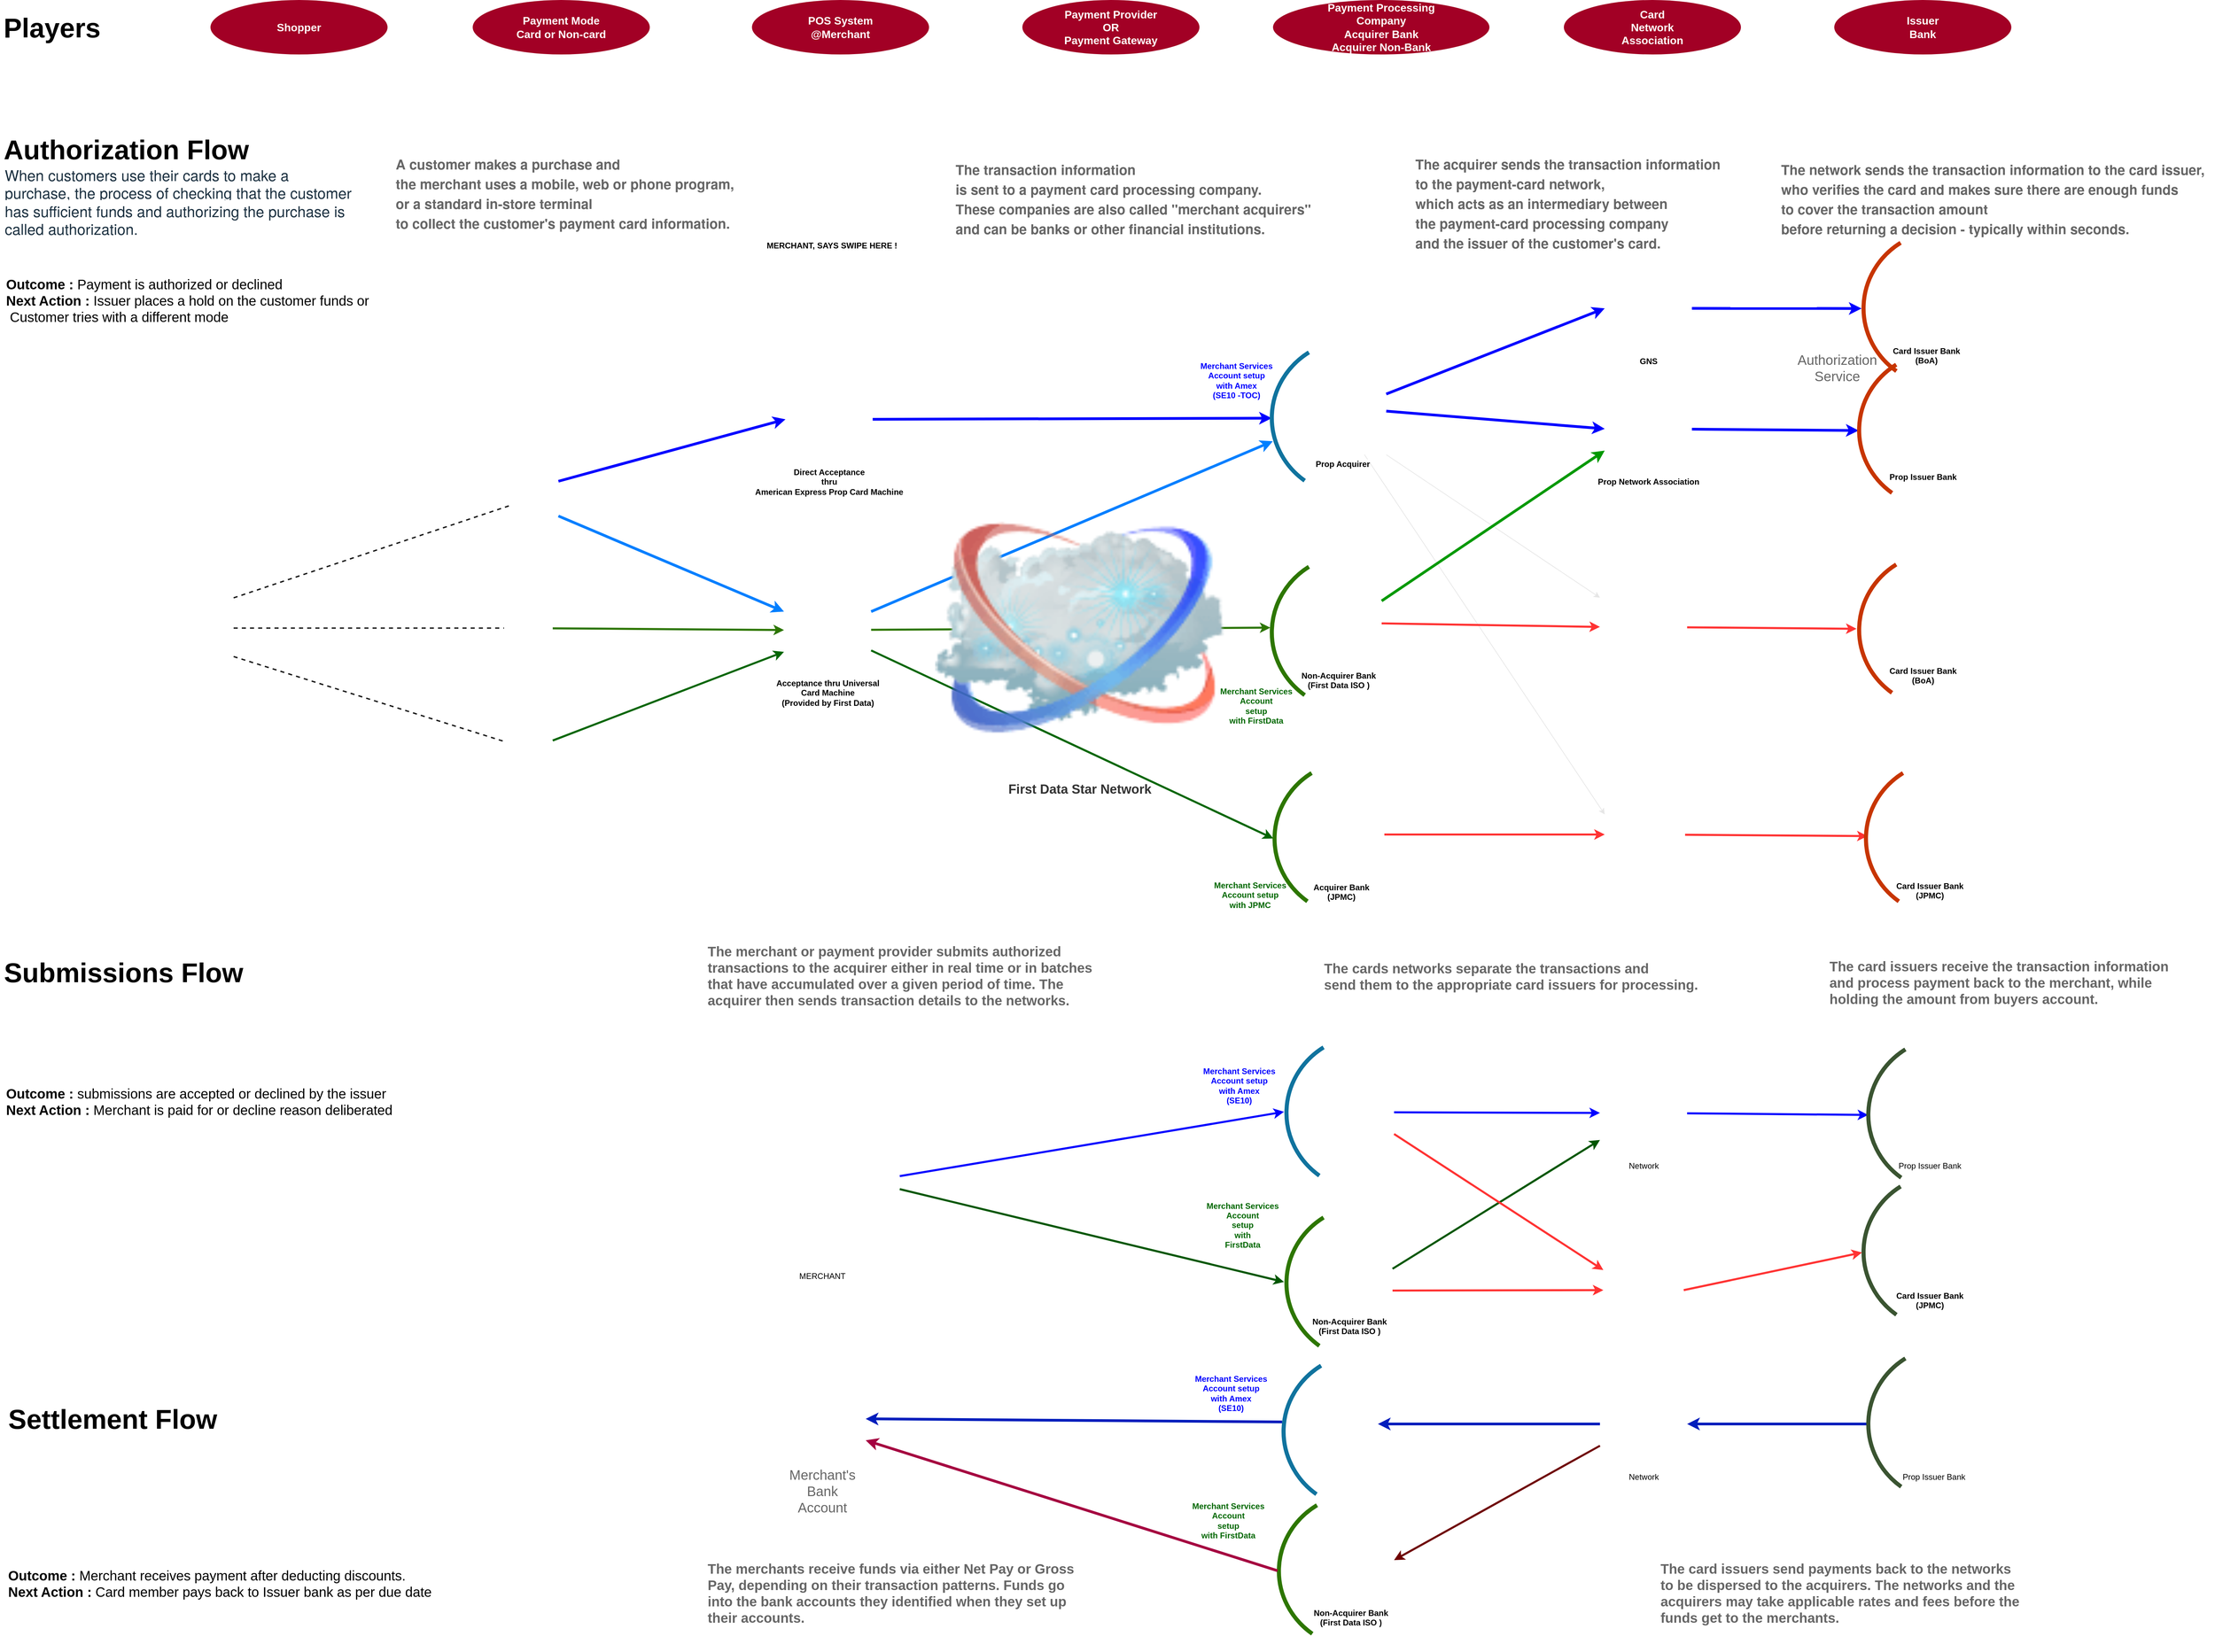 <mxfile version="13.3.1" type="github">
  <diagram id="oSIPXB206Z17o7rBIAnr" name="Page-1">
    <mxGraphModel dx="3383" dy="2050" grid="0" gridSize="10" guides="1" tooltips="1" connect="1" arrows="1" fold="1" page="1" pageScale="1" pageWidth="1100" pageHeight="850" math="0" shadow="0">
      <root>
        <mxCell id="0" />
        <mxCell id="1" parent="0" />
        <mxCell id="_1LoRcHpuMIzXkS6uosu-164" value="" style="verticalLabelPosition=bottom;verticalAlign=top;html=1;shape=mxgraph.basic.arc;strokeColor=#10739E;strokeWidth=6;startAngle=0.602;endAngle=0.909;labelBackgroundColor=none;fontSize=20;" parent="1" vertex="1">
          <mxGeometry x="809.5" y="1246" width="240" height="230" as="geometry" />
        </mxCell>
        <mxCell id="_1LoRcHpuMIzXkS6uosu-66" value="" style="edgeStyle=none;rounded=0;orthogonalLoop=1;jettySize=auto;html=1;entryX=-0.015;entryY=0.493;entryDx=0;entryDy=0;entryPerimeter=0;strokeWidth=3;strokeColor=#0000FF;fillColor=#0050ef;" parent="1" source="_1LoRcHpuMIzXkS6uosu-1" target="_1LoRcHpuMIzXkS6uosu-123" edge="1">
          <mxGeometry relative="1" as="geometry">
            <mxPoint x="711.75" y="892" as="targetPoint" />
          </mxGeometry>
        </mxCell>
        <mxCell id="_1LoRcHpuMIzXkS6uosu-1" value="MERCHANT" style="shape=image;html=1;verticalAlign=top;verticalLabelPosition=bottom;labelBackgroundColor=#ffffff;imageAspect=0;aspect=fixed;image=https://cdn0.iconfinder.com/data/icons/city-elements-filledoutline-1/64/supermarket-shopper-building-shopping_basket-business_and_finance-commerce_and_shopping-128.png" parent="1" vertex="1">
          <mxGeometry x="18" y="891" width="228" height="228" as="geometry" />
        </mxCell>
        <mxCell id="_1LoRcHpuMIzXkS6uosu-8" value="" style="rounded=0;orthogonalLoop=1;jettySize=auto;html=1;exitX=1;exitY=0.5;exitDx=0;exitDy=0;strokeColor=#0000FF;strokeWidth=4;" parent="1" source="_1LoRcHpuMIzXkS6uosu-3" target="_1LoRcHpuMIzXkS6uosu-118" edge="1">
          <mxGeometry relative="1" as="geometry">
            <mxPoint x="650.25" y="194" as="targetPoint" />
          </mxGeometry>
        </mxCell>
        <mxCell id="_1LoRcHpuMIzXkS6uosu-21" value="&lt;p class=&quot;p1&quot; style=&quot;margin: 0px ; font-stretch: normal ; font-size: 12px ; line-height: normal ; font-family: &amp;#34;helvetica neue&amp;#34;&quot;&gt;&lt;br&gt;&lt;/p&gt;" style="edgeLabel;html=1;align=center;verticalAlign=middle;resizable=0;points=[];labelBackgroundColor=none;" parent="_1LoRcHpuMIzXkS6uosu-8" vertex="1" connectable="0">
          <mxGeometry x="-0.232" y="-1" relative="1" as="geometry">
            <mxPoint x="23.57" y="-93.79" as="offset" />
          </mxGeometry>
        </mxCell>
        <mxCell id="_1LoRcHpuMIzXkS6uosu-3" value="Direct Acceptance&lt;br&gt;thru&lt;br&gt;American Express Prop Card Machine" style="shape=image;html=1;verticalAlign=top;verticalLabelPosition=bottom;labelBackgroundColor=#ffffff;imageAspect=0;aspect=fixed;image=https://cdn1.iconfinder.com/data/icons/ecommerce-free/96/Payment-128.png;fontStyle=1" parent="1" vertex="1">
          <mxGeometry x="78.25" y="-190" width="128" height="128" as="geometry" />
        </mxCell>
        <mxCell id="_1LoRcHpuMIzXkS6uosu-6" value="" style="rounded=0;orthogonalLoop=1;jettySize=auto;html=1;entryX=0;entryY=0.5;entryDx=0;entryDy=0;strokeColor=#0000FF;strokeWidth=4;exitX=1;exitY=0;exitDx=0;exitDy=0;" parent="1" source="_1LoRcHpuMIzXkS6uosu-99" target="_1LoRcHpuMIzXkS6uosu-3" edge="1">
          <mxGeometry relative="1" as="geometry">
            <mxPoint x="-167.75" y="0.988" as="sourcePoint" />
            <mxPoint x="440.25" y="194" as="targetPoint" />
          </mxGeometry>
        </mxCell>
        <mxCell id="_1LoRcHpuMIzXkS6uosu-10" value="&lt;p class=&quot;p1&quot; style=&quot;margin: 0px ; font-stretch: normal ; font-size: 12px ; line-height: normal ; font-family: &amp;#34;helvetica neue&amp;#34;&quot;&gt;&lt;br&gt;&lt;/p&gt;" style="edgeLabel;html=1;align=center;verticalAlign=middle;resizable=0;points=[];" parent="_1LoRcHpuMIzXkS6uosu-6" vertex="1" connectable="0">
          <mxGeometry x="0.045" y="-2" relative="1" as="geometry">
            <mxPoint x="22.51" y="-83.57" as="offset" />
          </mxGeometry>
        </mxCell>
        <mxCell id="_1LoRcHpuMIzXkS6uosu-17" value="" style="edgeStyle=none;rounded=0;orthogonalLoop=1;jettySize=auto;html=1;strokeColor=#007FFF;strokeWidth=4;fillColor=#6a00ff;" parent="1" source="_1LoRcHpuMIzXkS6uosu-99" target="_1LoRcHpuMIzXkS6uosu-13" edge="1">
          <mxGeometry relative="1" as="geometry">
            <mxPoint x="-167.75" y="-45.912" as="sourcePoint" />
            <mxPoint x="-87.75" y="24" as="targetPoint" />
          </mxGeometry>
        </mxCell>
        <mxCell id="_1LoRcHpuMIzXkS6uosu-38" value="" style="edgeStyle=none;rounded=0;orthogonalLoop=1;jettySize=auto;html=1;entryX=0;entryY=0.5;entryDx=0;entryDy=0;strokeWidth=4;strokeColor=#0000FF;" parent="1" source="_1LoRcHpuMIzXkS6uosu-11" target="_1LoRcHpuMIzXkS6uosu-74" edge="1">
          <mxGeometry relative="1" as="geometry">
            <mxPoint x="1060.25" y="34.0" as="targetPoint" />
          </mxGeometry>
        </mxCell>
        <mxCell id="_1LoRcHpuMIzXkS6uosu-40" value="" style="edgeStyle=none;rounded=0;orthogonalLoop=1;jettySize=auto;html=1;entryX=0;entryY=0.25;entryDx=0;entryDy=0;exitX=0.75;exitY=1;exitDx=0;exitDy=0;strokeColor=#E6E6E6;" parent="1" source="_1LoRcHpuMIzXkS6uosu-11" target="_1LoRcHpuMIzXkS6uosu-24" edge="1">
          <mxGeometry relative="1" as="geometry">
            <mxPoint x="1060.25" y="34.0" as="targetPoint" />
          </mxGeometry>
        </mxCell>
        <mxCell id="_1LoRcHpuMIzXkS6uosu-42" value="" style="edgeStyle=none;rounded=0;orthogonalLoop=1;jettySize=auto;html=1;strokeColor=#E6E6E6;exitX=1;exitY=1;exitDx=0;exitDy=0;" parent="1" source="_1LoRcHpuMIzXkS6uosu-11" target="_1LoRcHpuMIzXkS6uosu-26" edge="1">
          <mxGeometry relative="1" as="geometry">
            <mxPoint x="1060.25" y="34.0" as="targetPoint" />
          </mxGeometry>
        </mxCell>
        <mxCell id="_1LoRcHpuMIzXkS6uosu-11" value="Prop Acquirer" style="shape=image;html=1;verticalAlign=top;verticalLabelPosition=bottom;labelBackgroundColor=#ffffff;imageAspect=0;aspect=fixed;image=https://cdn1.iconfinder.com/data/icons/picons-social/57/social_amex_round-128.png;fontStyle=1" parent="1" vertex="1">
          <mxGeometry x="832.25" y="-202" width="128" height="128" as="geometry" />
        </mxCell>
        <mxCell id="_1LoRcHpuMIzXkS6uosu-23" value="" style="edgeStyle=none;rounded=0;orthogonalLoop=1;jettySize=auto;html=1;entryX=0.006;entryY=0.649;entryDx=0;entryDy=0;entryPerimeter=0;strokeColor=#007FFF;strokeWidth=4;fillColor=#6a00ff;" parent="1" source="_1LoRcHpuMIzXkS6uosu-13" target="_1LoRcHpuMIzXkS6uosu-118" edge="1">
          <mxGeometry relative="1" as="geometry">
            <mxPoint x="650.25" y="-36" as="targetPoint" />
          </mxGeometry>
        </mxCell>
        <mxCell id="_1LoRcHpuMIzXkS6uosu-83" value="" style="edgeStyle=none;rounded=0;orthogonalLoop=1;jettySize=auto;html=1;entryX=0;entryY=0.5;entryDx=0;entryDy=0;exitX=1;exitY=0.5;exitDx=0;exitDy=0;strokeWidth=3;strokeColor=#FF3333;" parent="1" source="_1LoRcHpuMIzXkS6uosu-94" target="_1LoRcHpuMIzXkS6uosu-24" edge="1">
          <mxGeometry relative="1" as="geometry">
            <mxPoint x="975.25" y="235" as="sourcePoint" />
            <mxPoint x="660.25" y="453.5" as="targetPoint" />
          </mxGeometry>
        </mxCell>
        <mxCell id="_1LoRcHpuMIzXkS6uosu-13" value="Acceptance thru Universal &lt;br&gt;Card Machine&lt;br&gt;(Provided by First Data)" style="shape=image;html=1;verticalAlign=top;verticalLabelPosition=bottom;labelBackgroundColor=#ffffff;imageAspect=0;aspect=fixed;image=https://cdn0.iconfinder.com/data/icons/maternity-and-pregnancy-2/512/169_Machine_Business_card_check_credit_card_credit_card_machine_payment-128.png;fontStyle=1" parent="1" vertex="1">
          <mxGeometry x="76" y="119.63" width="128" height="128" as="geometry" />
        </mxCell>
        <mxCell id="_1LoRcHpuMIzXkS6uosu-20" value="" style="edgeStyle=none;rounded=0;orthogonalLoop=1;jettySize=auto;html=1;entryX=0;entryY=0.75;entryDx=0;entryDy=0;strokeColor=#006600;strokeWidth=3;" parent="1" source="_1LoRcHpuMIzXkS6uosu-18" target="_1LoRcHpuMIzXkS6uosu-13" edge="1">
          <mxGeometry relative="1" as="geometry">
            <mxPoint x="-129.75" y="-116.0" as="targetPoint" />
          </mxGeometry>
        </mxCell>
        <mxCell id="_1LoRcHpuMIzXkS6uosu-18" value="" style="shape=image;html=1;verticalAlign=top;verticalLabelPosition=bottom;labelBackgroundColor=#ffffff;imageAspect=0;aspect=fixed;image=https://cdn3.iconfinder.com/data/icons/logos-and-brands-adobe/512/206_Mastercard_Credit_Card-128.png" parent="1" vertex="1">
          <mxGeometry x="-331.5" y="325" width="68" height="68" as="geometry" />
        </mxCell>
        <mxCell id="_1LoRcHpuMIzXkS6uosu-52" value="" style="edgeStyle=none;rounded=0;orthogonalLoop=1;jettySize=auto;html=1;strokeWidth=3;strokeColor=#FF3333;entryX=0.01;entryY=0.484;entryDx=0;entryDy=0;entryPerimeter=0;" parent="1" source="_1LoRcHpuMIzXkS6uosu-24" target="_1LoRcHpuMIzXkS6uosu-201" edge="1">
          <mxGeometry relative="1" as="geometry">
            <mxPoint x="1490.25" y="576.5" as="targetPoint" />
          </mxGeometry>
        </mxCell>
        <mxCell id="_1LoRcHpuMIzXkS6uosu-24" value="" style="shape=image;html=1;verticalAlign=top;verticalLabelPosition=bottom;labelBackgroundColor=none;imageAspect=0;aspect=fixed;image=https://cdn3.iconfinder.com/data/icons/circle-payment-methods-4/512/Visa-128.png" parent="1" vertex="1">
          <mxGeometry x="1281" y="425" width="118" height="118" as="geometry" />
        </mxCell>
        <mxCell id="_1LoRcHpuMIzXkS6uosu-54" value="" style="edgeStyle=none;rounded=0;orthogonalLoop=1;jettySize=auto;html=1;entryX=-0.016;entryY=0.492;entryDx=0;entryDy=0;strokeWidth=3;strokeColor=#FF3333;entryPerimeter=0;" parent="1" source="_1LoRcHpuMIzXkS6uosu-26" target="_1LoRcHpuMIzXkS6uosu-198" edge="1">
          <mxGeometry relative="1" as="geometry">
            <mxPoint x="1493" y="533" as="targetPoint" />
          </mxGeometry>
        </mxCell>
        <mxCell id="_1LoRcHpuMIzXkS6uosu-26" value="" style="shape=image;html=1;verticalAlign=top;verticalLabelPosition=bottom;labelBackgroundColor=#ffffff;imageAspect=0;aspect=fixed;image=https://cdn1.iconfinder.com/data/icons/picons-social/57/social_mastercard_round-128.png" parent="1" vertex="1">
          <mxGeometry x="1274" y="115" width="128" height="128" as="geometry" />
        </mxCell>
        <mxCell id="_1LoRcHpuMIzXkS6uosu-33" value="" style="edgeStyle=none;rounded=0;orthogonalLoop=1;jettySize=auto;html=1;entryX=0;entryY=0.5;entryDx=0;entryDy=0;strokeColor=#2D7600;strokeWidth=3;fillColor=#60a917;" parent="1" source="_1LoRcHpuMIzXkS6uosu-31" target="_1LoRcHpuMIzXkS6uosu-13" edge="1">
          <mxGeometry relative="1" as="geometry">
            <mxPoint x="-124.25" y="-202.5" as="targetPoint" />
          </mxGeometry>
        </mxCell>
        <mxCell id="_1LoRcHpuMIzXkS6uosu-31" value="" style="shape=image;html=1;verticalAlign=top;verticalLabelPosition=bottom;labelBackgroundColor=#ffffff;imageAspect=0;aspect=fixed;image=https://cdn3.iconfinder.com/data/icons/logos-and-brands-adobe/512/363_Visa_Credit_Card-128.png" parent="1" vertex="1">
          <mxGeometry x="-335" y="145.06" width="71.5" height="71.5" as="geometry" />
        </mxCell>
        <mxCell id="_1LoRcHpuMIzXkS6uosu-46" value="" style="edgeStyle=none;rounded=0;orthogonalLoop=1;jettySize=auto;html=1;strokeWidth=4;strokeColor=#0000FF;entryX=-0.003;entryY=0.502;entryDx=0;entryDy=0;entryPerimeter=0;" parent="1" source="_1LoRcHpuMIzXkS6uosu-34" target="_1LoRcHpuMIzXkS6uosu-195" edge="1">
          <mxGeometry relative="1" as="geometry">
            <mxPoint x="1463" y="285" as="targetPoint" />
          </mxGeometry>
        </mxCell>
        <mxCell id="_1LoRcHpuMIzXkS6uosu-34" value="Prop Network Association" style="shape=image;html=1;verticalAlign=top;verticalLabelPosition=bottom;labelBackgroundColor=none;imageAspect=0;aspect=fixed;image=https://cdn1.iconfinder.com/data/icons/picons-social/57/social_amex_round-128.png;fontStyle=1" parent="1" vertex="1">
          <mxGeometry x="1281" y="-176" width="128" height="128" as="geometry" />
        </mxCell>
        <mxCell id="_1LoRcHpuMIzXkS6uosu-43" value="&lt;p class=&quot;p1&quot; style=&quot;margin: 0px; font-stretch: normal; line-height: normal; font-family: &amp;quot;helvetica neue&amp;quot;; font-size: 20px;&quot;&gt;The acquirer sends the transaction information&amp;nbsp;&lt;/p&gt;&lt;p class=&quot;p1&quot; style=&quot;margin: 0px; font-stretch: normal; line-height: normal; font-family: &amp;quot;helvetica neue&amp;quot;; font-size: 20px;&quot;&gt;to the payment-card network,&amp;nbsp;&lt;/p&gt;&lt;p class=&quot;p1&quot; style=&quot;margin: 0px; font-stretch: normal; line-height: normal; font-family: &amp;quot;helvetica neue&amp;quot;; font-size: 20px;&quot;&gt;which acts as an intermediary between&amp;nbsp;&lt;/p&gt;&lt;p class=&quot;p1&quot; style=&quot;margin: 0px; font-stretch: normal; line-height: normal; font-family: &amp;quot;helvetica neue&amp;quot;; font-size: 20px;&quot;&gt;the payment-card processing company&amp;nbsp;&lt;/p&gt;&lt;p class=&quot;p1&quot; style=&quot;margin: 0px; font-stretch: normal; line-height: normal; font-family: &amp;quot;helvetica neue&amp;quot;; font-size: 20px;&quot;&gt;and the issuer of the customer&#39;s card.&lt;/p&gt;" style="text;html=1;align=left;verticalAlign=top;resizable=0;points=[];autosize=1;fontStyle=1;fontSize=20;fontColor=#666666;" parent="1" vertex="1">
          <mxGeometry x="1000.75" y="-522.94" width="463" height="124" as="geometry" />
        </mxCell>
        <mxCell id="_1LoRcHpuMIzXkS6uosu-44" value="Prop Issuer Bank" style="shape=image;html=1;verticalAlign=top;verticalLabelPosition=bottom;labelBackgroundColor=none;imageAspect=0;aspect=fixed;image=https://cdn1.iconfinder.com/data/icons/picons-social/57/social_amex_round-128.png;fontStyle=1" parent="1" vertex="1">
          <mxGeometry x="1684" y="-183" width="128" height="128" as="geometry" />
        </mxCell>
        <mxCell id="_1LoRcHpuMIzXkS6uosu-47" value="&lt;p class=&quot;p1&quot; style=&quot;margin: 0px; font-stretch: normal; line-height: normal; font-family: &amp;quot;helvetica neue&amp;quot;; font-size: 20px;&quot;&gt;The transaction information&amp;nbsp;&lt;/p&gt;&lt;p class=&quot;p1&quot; style=&quot;margin: 0px; font-stretch: normal; line-height: normal; font-family: &amp;quot;helvetica neue&amp;quot;; font-size: 20px;&quot;&gt;is sent to a payment card processing company.&amp;nbsp;&lt;/p&gt;&lt;p class=&quot;p1&quot; style=&quot;margin: 0px; font-stretch: normal; line-height: normal; font-family: &amp;quot;helvetica neue&amp;quot;; font-size: 20px;&quot;&gt;These companies are also called &quot;merchant acquirers&quot;&amp;nbsp;&lt;/p&gt;&lt;p class=&quot;p1&quot; style=&quot;margin: 0px; font-stretch: normal; line-height: normal; font-family: &amp;quot;helvetica neue&amp;quot;; font-size: 20px;&quot;&gt;and can be banks or other financial institutions.&lt;/p&gt;" style="text;html=1;align=left;verticalAlign=top;resizable=0;points=[];autosize=1;fontStyle=1;fontSize=20;fontColor=#666666;" parent="1" vertex="1">
          <mxGeometry x="326" y="-515" width="537" height="100" as="geometry" />
        </mxCell>
        <mxCell id="_1LoRcHpuMIzXkS6uosu-49" value="Card Issuer Bank&lt;br&gt;(BoA)" style="shape=image;html=1;verticalAlign=top;verticalLabelPosition=bottom;labelBackgroundColor=#ffffff;imageAspect=0;aspect=fixed;image=https://cdn0.iconfinder.com/data/icons/elasto-online-store/26/00-ELASTOFONT-STORE-READY_bank-128.png;fontStyle=1" parent="1" vertex="1">
          <mxGeometry x="1684" y="102.0" width="128" height="128" as="geometry" />
        </mxCell>
        <mxCell id="_1LoRcHpuMIzXkS6uosu-50" value="Card Issuer Bank&lt;br&gt;(JPMC)" style="shape=image;html=1;verticalAlign=top;verticalLabelPosition=bottom;labelBackgroundColor=#ffffff;imageAspect=0;aspect=fixed;image=https://cdn0.iconfinder.com/data/icons/elasto-online-store/26/00-ELASTOFONT-STORE-READY_bank-128.png;fontStyle=1" parent="1" vertex="1">
          <mxGeometry x="1694" y="418" width="128" height="128" as="geometry" />
        </mxCell>
        <mxCell id="_1LoRcHpuMIzXkS6uosu-62" value="&lt;p class=&quot;p1&quot; style=&quot;margin: 0px ; font-stretch: normal ; line-height: normal ; font-family: &amp;#34;helvetica neue&amp;#34; ; font-size: 20px&quot;&gt;A customer makes a purchase and&amp;nbsp;&lt;/p&gt;&lt;p class=&quot;p1&quot; style=&quot;margin: 0px ; font-stretch: normal ; line-height: normal ; font-family: &amp;#34;helvetica neue&amp;#34; ; font-size: 20px&quot;&gt;the merchant uses a mobile, web or phone program,&amp;nbsp;&lt;/p&gt;&lt;p class=&quot;p1&quot; style=&quot;margin: 0px ; font-stretch: normal ; line-height: normal ; font-family: &amp;#34;helvetica neue&amp;#34; ; font-size: 20px&quot;&gt;or a standard in-store terminal&amp;nbsp;&lt;/p&gt;&lt;p class=&quot;p1&quot; style=&quot;margin: 0px ; font-stretch: normal ; line-height: normal ; font-family: &amp;#34;helvetica neue&amp;#34; ; font-size: 20px&quot;&gt;to collect the customer&#39;s payment card information.&lt;/p&gt;&lt;p class=&quot;p1&quot; style=&quot;margin: 0px ; font-stretch: normal ; line-height: normal ; font-family: &amp;#34;helvetica neue&amp;#34; ; font-size: 20px&quot;&gt;&lt;br&gt;&lt;/p&gt;" style="text;html=1;align=left;verticalAlign=top;resizable=0;points=[];autosize=1;fontStyle=1;fontSize=20;fontColor=#666666;" parent="1" vertex="1">
          <mxGeometry x="-496" y="-522.94" width="514" height="124" as="geometry" />
        </mxCell>
        <mxCell id="_1LoRcHpuMIzXkS6uosu-63" value="&lt;p class=&quot;p1&quot; style=&quot;margin: 0px ; font-stretch: normal ; line-height: normal ; font-family: &amp;quot;helvetica neue&amp;quot; ; font-size: 20px&quot;&gt;The network sends the transaction information to the card issuer,&amp;nbsp;&lt;/p&gt;&lt;p class=&quot;p1&quot; style=&quot;margin: 0px ; font-stretch: normal ; line-height: normal ; font-family: &amp;quot;helvetica neue&amp;quot; ; font-size: 20px&quot;&gt;who verifies the card and makes sure there are enough funds&amp;nbsp;&lt;/p&gt;&lt;p class=&quot;p1&quot; style=&quot;margin: 0px ; font-stretch: normal ; line-height: normal ; font-family: &amp;quot;helvetica neue&amp;quot; ; font-size: 20px&quot;&gt;t&lt;span style=&quot;font-size: 20px&quot;&gt;o cover the transaction amount&amp;nbsp;&lt;/span&gt;&lt;/p&gt;&lt;p class=&quot;p1&quot; style=&quot;margin: 0px ; font-stretch: normal ; line-height: normal ; font-family: &amp;quot;helvetica neue&amp;quot; ; font-size: 20px&quot;&gt;&lt;span style=&quot;font-size: 20px&quot;&gt;before returning a decision - typically within seconds.&lt;/span&gt;&lt;/p&gt;" style="text;html=1;align=left;verticalAlign=top;resizable=0;points=[];autosize=1;fontStyle=1;fontSize=20;fontColor=#666666;" parent="1" vertex="1">
          <mxGeometry x="1538" y="-515" width="638" height="100" as="geometry" />
        </mxCell>
        <mxCell id="_1LoRcHpuMIzXkS6uosu-69" value="" style="edgeStyle=none;rounded=0;orthogonalLoop=1;jettySize=auto;html=1;entryX=0;entryY=0.5;entryDx=0;entryDy=0;strokeWidth=3;strokeColor=#0000FF;fillColor=#0050ef;" parent="1" source="_1LoRcHpuMIzXkS6uosu-64" target="_1LoRcHpuMIzXkS6uosu-67" edge="1">
          <mxGeometry relative="1" as="geometry">
            <mxPoint x="1051.75" y="892" as="targetPoint" />
          </mxGeometry>
        </mxCell>
        <mxCell id="_1LoRcHpuMIzXkS6uosu-64" value="" style="shape=image;html=1;verticalAlign=top;verticalLabelPosition=bottom;labelBackgroundColor=#ffffff;imageAspect=0;aspect=fixed;image=https://cdn1.iconfinder.com/data/icons/picons-social/57/social_amex_round-128.png" parent="1" vertex="1">
          <mxGeometry x="843.75" y="828" width="128" height="128" as="geometry" />
        </mxCell>
        <mxCell id="_1LoRcHpuMIzXkS6uosu-73" value="" style="edgeStyle=none;rounded=0;orthogonalLoop=1;jettySize=auto;html=1;entryX=-0.001;entryY=0.5;entryDx=0;entryDy=0;strokeWidth=3;strokeColor=#0000FF;fillColor=#0050ef;entryPerimeter=0;" parent="1" source="_1LoRcHpuMIzXkS6uosu-67" target="_1LoRcHpuMIzXkS6uosu-202" edge="1">
          <mxGeometry relative="1" as="geometry">
            <mxPoint x="1703.75" y="892" as="targetPoint" />
          </mxGeometry>
        </mxCell>
        <mxCell id="_1LoRcHpuMIzXkS6uosu-67" value="Network" style="shape=image;html=1;verticalAlign=top;verticalLabelPosition=bottom;labelBackgroundColor=#ffffff;imageAspect=0;aspect=fixed;image=https://cdn1.iconfinder.com/data/icons/picons-social/57/social_amex_round-128.png" parent="1" vertex="1">
          <mxGeometry x="1274" y="829" width="128" height="128" as="geometry" />
        </mxCell>
        <mxCell id="_1LoRcHpuMIzXkS6uosu-77" value="" style="edgeStyle=none;rounded=0;orthogonalLoop=1;jettySize=auto;html=1;entryX=-0.012;entryY=0.501;entryDx=0;entryDy=0;strokeWidth=4;strokeColor=#0000FF;entryPerimeter=0;" parent="1" source="_1LoRcHpuMIzXkS6uosu-74" target="_1LoRcHpuMIzXkS6uosu-196" edge="1">
          <mxGeometry relative="1" as="geometry">
            <mxPoint x="1503" y="315" as="targetPoint" />
          </mxGeometry>
        </mxCell>
        <mxCell id="_1LoRcHpuMIzXkS6uosu-74" value="GNS" style="shape=image;html=1;verticalAlign=top;verticalLabelPosition=bottom;labelBackgroundColor=none;imageAspect=0;aspect=fixed;image=https://cdn1.iconfinder.com/data/icons/picons-social/57/social_amex_round-128.png;fontStyle=1" parent="1" vertex="1">
          <mxGeometry x="1281" y="-353" width="128" height="128" as="geometry" />
        </mxCell>
        <mxCell id="_1LoRcHpuMIzXkS6uosu-75" value="Card Issuer Bank&lt;br&gt;(BoA)" style="shape=image;html=1;verticalAlign=top;verticalLabelPosition=bottom;labelBackgroundColor=#ffffff;imageAspect=0;aspect=fixed;image=https://cdn0.iconfinder.com/data/icons/elasto-online-store/26/00-ELASTOFONT-STORE-READY_bank-128.png;fontStyle=1" parent="1" vertex="1">
          <mxGeometry x="1689" y="-368" width="128" height="128" as="geometry" />
        </mxCell>
        <mxCell id="_1LoRcHpuMIzXkS6uosu-80" value="" style="edgeStyle=none;rounded=0;orthogonalLoop=1;jettySize=auto;html=1;entryX=0;entryY=0.5;entryDx=0;entryDy=0;exitX=1;exitY=0.5;exitDx=0;exitDy=0;strokeWidth=4;strokeColor=#0000FF;" parent="1" source="_1LoRcHpuMIzXkS6uosu-11" target="_1LoRcHpuMIzXkS6uosu-34" edge="1">
          <mxGeometry relative="1" as="geometry">
            <mxPoint x="970.25" y="28.688" as="sourcePoint" />
            <mxPoint x="1307.25" y="264" as="targetPoint" />
          </mxGeometry>
        </mxCell>
        <mxCell id="_1LoRcHpuMIzXkS6uosu-81" value="Prop Issuer Bank" style="shape=image;html=1;verticalAlign=top;verticalLabelPosition=bottom;labelBackgroundColor=none;imageAspect=0;aspect=fixed;image=https://cdn1.iconfinder.com/data/icons/picons-social/57/social_amex_round-128.png" parent="1" vertex="1">
          <mxGeometry x="1694" y="829" width="128" height="128" as="geometry" />
        </mxCell>
        <mxCell id="_1LoRcHpuMIzXkS6uosu-84" value="" style="edgeStyle=none;rounded=0;orthogonalLoop=1;jettySize=auto;html=1;entryX=0;entryY=0.5;entryDx=0;entryDy=0;strokeColor=#FF3333;strokeWidth=3;" parent="1" source="_1LoRcHpuMIzXkS6uosu-95" target="_1LoRcHpuMIzXkS6uosu-26" edge="1">
          <mxGeometry relative="1" as="geometry">
            <mxPoint x="978" y="676.5" as="sourcePoint" />
            <mxPoint x="1325" y="467.5" as="targetPoint" />
          </mxGeometry>
        </mxCell>
        <mxCell id="_1LoRcHpuMIzXkS6uosu-88" value="" style="edgeStyle=none;rounded=0;orthogonalLoop=1;jettySize=auto;html=1;entryX=-0.008;entryY=0.499;entryDx=0;entryDy=0;entryPerimeter=0;strokeColor=#006600;strokeWidth=3;" parent="1" source="_1LoRcHpuMIzXkS6uosu-13" target="_1LoRcHpuMIzXkS6uosu-120" edge="1">
          <mxGeometry relative="1" as="geometry">
            <mxPoint x="560.25" y="-269.89" as="sourcePoint" />
            <mxPoint x="837.25" y="-471" as="targetPoint" />
          </mxGeometry>
        </mxCell>
        <mxCell id="_1LoRcHpuMIzXkS6uosu-91" value="Merchant Services&lt;br&gt;Account setup &lt;br&gt;with Amex&lt;br&gt;(SE10 -TOC)" style="text;html=1;align=center;verticalAlign=middle;resizable=0;points=[];autosize=1;fontStyle=1;fontColor=#0000FF;" parent="1" vertex="1">
          <mxGeometry x="680" y="-213" width="120" height="60" as="geometry" />
        </mxCell>
        <mxCell id="_1LoRcHpuMIzXkS6uosu-94" value="Acquirer Bank&lt;br&gt;(JPMC)" style="shape=image;html=1;verticalAlign=top;verticalLabelPosition=bottom;labelBackgroundColor=#ffffff;imageAspect=0;aspect=fixed;image=https://cdn0.iconfinder.com/data/icons/elasto-online-store/26/00-ELASTOFONT-STORE-READY_bank-128.png;fontStyle=1" parent="1" vertex="1">
          <mxGeometry x="829.5" y="420" width="128" height="128" as="geometry" />
        </mxCell>
        <mxCell id="_1LoRcHpuMIzXkS6uosu-95" value="Non-Acquirer Bank&lt;br&gt;(First Data ISO )" style="shape=image;html=1;verticalAlign=top;verticalLabelPosition=bottom;labelBackgroundColor=#ffffff;imageAspect=0;aspect=fixed;image=https://cdn0.iconfinder.com/data/icons/elasto-online-store/26/00-ELASTOFONT-STORE-READY_bank-128.png;fontStyle=1" parent="1" vertex="1">
          <mxGeometry x="825.5" y="108.81" width="128" height="128" as="geometry" />
        </mxCell>
        <mxCell id="_1LoRcHpuMIzXkS6uosu-99" value="" style="shape=image;html=1;verticalAlign=top;verticalLabelPosition=bottom;labelBackgroundColor=#ffffff;imageAspect=0;aspect=fixed;image=https://cdn0.iconfinder.com/data/icons/IS_credit-cards-full_final/128/american_express_platinum.png" parent="1" vertex="1">
          <mxGeometry x="-326.87" y="-35" width="71.75" height="71.75" as="geometry" />
        </mxCell>
        <mxCell id="_1LoRcHpuMIzXkS6uosu-103" value="Payment Provider&lt;br style=&quot;font-size: 16px;&quot;&gt;OR&lt;br style=&quot;font-size: 16px;&quot;&gt;Payment Gateway" style="ellipse;whiteSpace=wrap;html=1;labelBackgroundColor=none;fillColor=#a20025;strokeColor=none;fontStyle=1;fontSize=16;verticalAlign=middle;fontColor=#ffffff;" parent="1" vertex="1">
          <mxGeometry x="426" y="-742" width="260" height="80" as="geometry" />
        </mxCell>
        <mxCell id="_1LoRcHpuMIzXkS6uosu-104" value="Payment Mode&lt;br style=&quot;font-size: 16px;&quot;&gt;Card or Non-card" style="ellipse;whiteSpace=wrap;html=1;labelBackgroundColor=none;fillColor=#a20025;strokeColor=none;fontStyle=1;fontSize=16;verticalAlign=middle;fontColor=#ffffff;" parent="1" vertex="1">
          <mxGeometry x="-381" y="-742" width="260" height="80" as="geometry" />
        </mxCell>
        <mxCell id="_1LoRcHpuMIzXkS6uosu-105" value="Payment Processing &lt;br&gt;Company&lt;br style=&quot;font-size: 16px&quot;&gt;Acquirer Bank&lt;br style=&quot;font-size: 16px&quot;&gt;Acquirer Non-Bank" style="ellipse;whiteSpace=wrap;html=1;labelBackgroundColor=none;fillColor=#a20025;strokeColor=none;fontStyle=1;fontSize=16;verticalAlign=middle;fontColor=#ffffff;" parent="1" vertex="1">
          <mxGeometry x="794" y="-742" width="317.75" height="80" as="geometry" />
        </mxCell>
        <mxCell id="_1LoRcHpuMIzXkS6uosu-106" value="Card &lt;br style=&quot;font-size: 16px;&quot;&gt;Network&lt;br style=&quot;font-size: 16px;&quot;&gt;Association" style="ellipse;whiteSpace=wrap;html=1;labelBackgroundColor=none;fillColor=#a20025;strokeColor=none;fontStyle=1;fontSize=16;verticalAlign=middle;fontColor=#ffffff;" parent="1" vertex="1">
          <mxGeometry x="1221" y="-742" width="260" height="80" as="geometry" />
        </mxCell>
        <mxCell id="_1LoRcHpuMIzXkS6uosu-107" value="Issuer&lt;br style=&quot;font-size: 16px;&quot;&gt;Bank" style="ellipse;whiteSpace=wrap;html=1;labelBackgroundColor=none;fillColor=#a20025;strokeColor=none;fontStyle=1;fontSize=16;verticalAlign=middle;fontColor=#ffffff;" parent="1" vertex="1">
          <mxGeometry x="1618" y="-742" width="260" height="80" as="geometry" />
        </mxCell>
        <mxCell id="_1LoRcHpuMIzXkS6uosu-108" value="Authorization Flow" style="text;html=1;align=center;verticalAlign=middle;resizable=0;points=[];autosize=1;fontStyle=1;fontSize=40;" parent="1" vertex="1">
          <mxGeometry x="-1075" y="-549.47" width="370" height="52" as="geometry" />
        </mxCell>
        <mxCell id="_1LoRcHpuMIzXkS6uosu-109" value="&lt;div style=&quot;text-align: left ; font-size: 20px&quot;&gt;&lt;font style=&quot;font-size: 20px&quot;&gt;The cards networks separate the transactions and&amp;nbsp;&lt;/font&gt;&lt;/div&gt;&lt;div style=&quot;text-align: left ; font-size: 20px&quot;&gt;&lt;font style=&quot;font-size: 20px&quot;&gt;send them to the appropriate card issuers for processing.&lt;/font&gt;&lt;/div&gt;&lt;div style=&quot;text-align: left ; font-size: 20px&quot;&gt;&lt;br&gt;&lt;/div&gt;" style="text;html=1;align=center;verticalAlign=middle;resizable=0;points=[];autosize=1;fontStyle=1;fontSize=40;fontColor=#666666;" parent="1" vertex="1">
          <mxGeometry x="863" y="630" width="559" height="148" as="geometry" />
        </mxCell>
        <mxCell id="_1LoRcHpuMIzXkS6uosu-110" value="Settlement Flow" style="text;html=1;align=center;verticalAlign=middle;resizable=0;points=[];autosize=1;fontStyle=1;fontSize=40;" parent="1" vertex="1">
          <mxGeometry x="-1068" y="1316" width="316" height="52" as="geometry" />
        </mxCell>
        <mxCell id="_1LoRcHpuMIzXkS6uosu-114" value="POS System&lt;br&gt;@Merchant" style="ellipse;whiteSpace=wrap;html=1;labelBackgroundColor=none;fillColor=#a20025;strokeColor=none;fontStyle=1;fontSize=16;verticalAlign=middle;fontColor=#ffffff;" parent="1" vertex="1">
          <mxGeometry x="29" y="-742" width="260" height="80" as="geometry" />
        </mxCell>
        <mxCell id="_1LoRcHpuMIzXkS6uosu-115" value="" style="edgeStyle=none;rounded=0;orthogonalLoop=1;jettySize=auto;html=1;entryX=-0.009;entryY=0.47;entryDx=0;entryDy=0;strokeColor=#2D7600;strokeWidth=3;fillColor=#60a917;entryPerimeter=0;" parent="1" source="_1LoRcHpuMIzXkS6uosu-13" target="_1LoRcHpuMIzXkS6uosu-119" edge="1">
          <mxGeometry relative="1" as="geometry">
            <mxPoint x="206.25" y="-256" as="sourcePoint" />
            <mxPoint x="822.25" y="-256" as="targetPoint" />
          </mxGeometry>
        </mxCell>
        <mxCell id="_1LoRcHpuMIzXkS6uosu-118" value="" style="verticalLabelPosition=bottom;verticalAlign=top;html=1;shape=mxgraph.basic.arc;strokeColor=#10739E;strokeWidth=6;startAngle=0.602;endAngle=0.908;labelBackgroundColor=none;fontSize=20;" parent="1" vertex="1">
          <mxGeometry x="792.25" y="-243" width="240" height="230" as="geometry" />
        </mxCell>
        <mxCell id="_1LoRcHpuMIzXkS6uosu-119" value="" style="verticalLabelPosition=bottom;verticalAlign=top;html=1;shape=mxgraph.basic.arc;strokeColor=#2D7600;strokeWidth=6;startAngle=0.602;endAngle=0.908;labelBackgroundColor=none;fontSize=20;fillColor=#60a917;fontColor=#ffffff;" parent="1" vertex="1">
          <mxGeometry x="792.25" y="72" width="240" height="230" as="geometry" />
        </mxCell>
        <mxCell id="_1LoRcHpuMIzXkS6uosu-120" value="" style="verticalLabelPosition=bottom;verticalAlign=top;html=1;shape=mxgraph.basic.arc;strokeColor=#2D7600;strokeWidth=6;startAngle=0.602;endAngle=0.908;labelBackgroundColor=none;fontSize=20;fillColor=#60a917;fontColor=#ffffff;" parent="1" vertex="1">
          <mxGeometry x="796.25" y="375" width="240" height="230" as="geometry" />
        </mxCell>
        <mxCell id="_1LoRcHpuMIzXkS6uosu-121" value="Merchant&amp;nbsp;Services&lt;br&gt;Account &lt;br&gt;setup &lt;br&gt;with FirstData" style="text;html=1;align=center;verticalAlign=middle;resizable=0;points=[];autosize=1;fontStyle=1;fontColor=#006600;" parent="1" vertex="1">
          <mxGeometry x="709" y="265" width="120" height="60" as="geometry" />
        </mxCell>
        <mxCell id="_1LoRcHpuMIzXkS6uosu-122" value="Merchant Services&lt;br&gt;Account setup &lt;br&gt;with JPMC" style="text;html=1;align=center;verticalAlign=middle;resizable=0;points=[];autosize=1;fontStyle=1;fontColor=#006600;" parent="1" vertex="1">
          <mxGeometry x="700" y="548" width="120" height="50" as="geometry" />
        </mxCell>
        <mxCell id="_1LoRcHpuMIzXkS6uosu-123" value="" style="verticalLabelPosition=bottom;verticalAlign=top;html=1;shape=mxgraph.basic.arc;strokeColor=#10739E;strokeWidth=6;startAngle=0.602;endAngle=0.908;labelBackgroundColor=none;fontSize=20;" parent="1" vertex="1">
          <mxGeometry x="813.75" y="778" width="240" height="230" as="geometry" />
        </mxCell>
        <mxCell id="_1LoRcHpuMIzXkS6uosu-128" value="" style="edgeStyle=none;rounded=0;orthogonalLoop=1;jettySize=auto;html=1;strokeColor=#001DBC;fontSize=20;entryX=1;entryY=0.5;entryDx=0;entryDy=0;fillColor=#0050ef;strokeWidth=4;" parent="1" source="5CqYEnhAQLeNjPIikWbO-4" target="_1LoRcHpuMIzXkS6uosu-125" edge="1">
          <mxGeometry relative="1" as="geometry">
            <mxPoint x="1619.53" y="1441" as="targetPoint" />
          </mxGeometry>
        </mxCell>
        <mxCell id="_1LoRcHpuMIzXkS6uosu-124" value="Prop Issuer Bank" style="shape=image;html=1;verticalAlign=top;verticalLabelPosition=bottom;labelBackgroundColor=none;imageAspect=0;aspect=fixed;image=https://cdn1.iconfinder.com/data/icons/picons-social/57/social_amex_round-128.png" parent="1" vertex="1">
          <mxGeometry x="1699.53" y="1286" width="128" height="128" as="geometry" />
        </mxCell>
        <mxCell id="_1LoRcHpuMIzXkS6uosu-130" value="" style="edgeStyle=none;rounded=0;orthogonalLoop=1;jettySize=auto;html=1;strokeColor=#001DBC;fontSize=20;fillColor=#0050ef;strokeWidth=4;" parent="1" source="_1LoRcHpuMIzXkS6uosu-125" target="_1LoRcHpuMIzXkS6uosu-126" edge="1">
          <mxGeometry relative="1" as="geometry">
            <mxPoint x="1224.53" y="1441" as="targetPoint" />
          </mxGeometry>
        </mxCell>
        <mxCell id="_1LoRcHpuMIzXkS6uosu-125" value="Network" style="shape=image;html=1;verticalAlign=top;verticalLabelPosition=bottom;labelBackgroundColor=#ffffff;imageAspect=0;aspect=fixed;image=https://cdn1.iconfinder.com/data/icons/picons-social/57/social_amex_round-128.png" parent="1" vertex="1">
          <mxGeometry x="1274.0" y="1286" width="128" height="128" as="geometry" />
        </mxCell>
        <mxCell id="_1LoRcHpuMIzXkS6uosu-132" value="" style="edgeStyle=none;rounded=0;orthogonalLoop=1;jettySize=auto;html=1;strokeColor=#001DBC;fontSize=20;fillColor=#0050ef;strokeWidth=4;exitX=-0.009;exitY=0.439;exitDx=0;exitDy=0;exitPerimeter=0;" parent="1" target="_1LoRcHpuMIzXkS6uosu-217" edge="1" source="_1LoRcHpuMIzXkS6uosu-164">
          <mxGeometry relative="1" as="geometry">
            <mxPoint x="802" y="1374" as="sourcePoint" />
            <mxPoint x="279.53" y="1489" as="targetPoint" />
          </mxGeometry>
        </mxCell>
        <mxCell id="_1LoRcHpuMIzXkS6uosu-126" value="" style="shape=image;html=1;verticalAlign=top;verticalLabelPosition=bottom;labelBackgroundColor=#ffffff;imageAspect=0;aspect=fixed;image=https://cdn1.iconfinder.com/data/icons/picons-social/57/social_amex_round-128.png" parent="1" vertex="1">
          <mxGeometry x="820" y="1286" width="128" height="128" as="geometry" />
        </mxCell>
        <mxCell id="_1LoRcHpuMIzXkS6uosu-135" value="MERCHANT, SAYS SWIPE HERE !" style="shape=image;html=1;verticalAlign=top;verticalLabelPosition=bottom;labelBackgroundColor=#ffffff;imageAspect=0;aspect=fixed;image=https://cdn0.iconfinder.com/data/icons/city-elements-filledoutline-1/64/supermarket-shopper-building-shopping_basket-business_and_finance-commerce_and_shopping-128.png;fontStyle=1" parent="1" vertex="1">
          <mxGeometry x="69" y="-549.47" width="154.94" height="154.94" as="geometry" />
        </mxCell>
        <mxCell id="_1LoRcHpuMIzXkS6uosu-137" value="Shopper" style="ellipse;whiteSpace=wrap;html=1;labelBackgroundColor=none;fillColor=#a20025;strokeColor=none;fontStyle=1;fontSize=16;verticalAlign=middle;fontColor=#ffffff;" parent="1" vertex="1">
          <mxGeometry x="-766" y="-742" width="260" height="80" as="geometry" />
        </mxCell>
        <mxCell id="_1LoRcHpuMIzXkS6uosu-141" value="" style="edgeStyle=none;rounded=0;orthogonalLoop=1;jettySize=auto;html=1;strokeColor=#1A1A1A;fontSize=20;endArrow=none;endFill=0;jumpSize=11;strokeWidth=2;dashed=1;" parent="1" source="_1LoRcHpuMIzXkS6uosu-139" target="_1LoRcHpuMIzXkS6uosu-18" edge="1">
          <mxGeometry relative="1" as="geometry">
            <mxPoint x="-422" y="-252.5" as="targetPoint" />
          </mxGeometry>
        </mxCell>
        <mxCell id="_1LoRcHpuMIzXkS6uosu-143" value="" style="edgeStyle=none;rounded=0;jumpSize=11;orthogonalLoop=1;jettySize=auto;html=1;endArrow=none;endFill=0;strokeColor=#1A1A1A;strokeWidth=2;fontSize=20;entryX=0;entryY=0.5;entryDx=0;entryDy=0;dashed=1;" parent="1" source="_1LoRcHpuMIzXkS6uosu-139" target="_1LoRcHpuMIzXkS6uosu-31" edge="1">
          <mxGeometry relative="1" as="geometry">
            <mxPoint x="-636" y="-466.5" as="targetPoint" />
          </mxGeometry>
        </mxCell>
        <mxCell id="_1LoRcHpuMIzXkS6uosu-145" value="" style="edgeStyle=none;rounded=0;jumpSize=11;orthogonalLoop=1;jettySize=auto;html=1;endArrow=none;endFill=0;strokeColor=#1A1A1A;strokeWidth=2;fontSize=20;entryX=0;entryY=0.5;entryDx=0;entryDy=0;dashed=1;" parent="1" source="_1LoRcHpuMIzXkS6uosu-139" target="_1LoRcHpuMIzXkS6uosu-99" edge="1">
          <mxGeometry relative="1" as="geometry">
            <mxPoint x="-636" y="-38.5" as="targetPoint" />
          </mxGeometry>
        </mxCell>
        <mxCell id="_1LoRcHpuMIzXkS6uosu-139" value="" style="shape=image;html=1;verticalAlign=top;verticalLabelPosition=bottom;labelBackgroundColor=#ffffff;imageAspect=0;aspect=fixed;image=https://cdn4.iconfinder.com/data/icons/stick-figures-in-motion/100/stickfigure_8-128.png;fontSize=20;" parent="1" vertex="1">
          <mxGeometry x="-998" y="47.81" width="266" height="266" as="geometry" />
        </mxCell>
        <mxCell id="_1LoRcHpuMIzXkS6uosu-148" value="" style="edgeStyle=none;rounded=0;orthogonalLoop=1;jettySize=auto;html=1;entryX=-0.015;entryY=0.493;entryDx=0;entryDy=0;entryPerimeter=0;exitX=1;exitY=0.5;exitDx=0;exitDy=0;strokeWidth=3;strokeColor=#005700;fillColor=#008a00;" parent="1" source="_1LoRcHpuMIzXkS6uosu-1" target="_1LoRcHpuMIzXkS6uosu-155" edge="1">
          <mxGeometry relative="1" as="geometry">
            <mxPoint x="711.75" y="1122" as="targetPoint" />
            <mxPoint x="291.75" y="1121.89" as="sourcePoint" />
          </mxGeometry>
        </mxCell>
        <mxCell id="_1LoRcHpuMIzXkS6uosu-150" value="" style="edgeStyle=none;rounded=0;orthogonalLoop=1;jettySize=auto;html=1;strokeWidth=3;strokeColor=#005700;fillColor=#008a00;exitX=1;exitY=0.5;exitDx=0;exitDy=0;" parent="1" source="_1LoRcHpuMIzXkS6uosu-156" target="_1LoRcHpuMIzXkS6uosu-67" edge="1">
          <mxGeometry relative="1" as="geometry">
            <mxPoint x="1263.86" y="1122.0" as="targetPoint" />
            <mxPoint x="971.75" y="1122" as="sourcePoint" />
          </mxGeometry>
        </mxCell>
        <mxCell id="_1LoRcHpuMIzXkS6uosu-155" value="" style="verticalLabelPosition=bottom;verticalAlign=top;html=1;shape=mxgraph.basic.arc;strokeColor=#2D7600;strokeWidth=6;startAngle=0.602;endAngle=0.908;labelBackgroundColor=none;fontSize=20;fillColor=#60a917;fontColor=#ffffff;" parent="1" vertex="1">
          <mxGeometry x="813.75" y="1028" width="240" height="230" as="geometry" />
        </mxCell>
        <mxCell id="_1LoRcHpuMIzXkS6uosu-156" value="Non-Acquirer Bank&lt;br&gt;(First Data ISO )" style="shape=image;html=1;verticalAlign=top;verticalLabelPosition=bottom;labelBackgroundColor=#ffffff;imageAspect=0;aspect=fixed;image=https://cdn0.iconfinder.com/data/icons/elasto-online-store/26/00-ELASTOFONT-STORE-READY_bank-128.png;fontStyle=1" parent="1" vertex="1">
          <mxGeometry x="841.5" y="1058" width="128" height="128" as="geometry" />
        </mxCell>
        <mxCell id="_1LoRcHpuMIzXkS6uosu-157" value="" style="edgeStyle=none;rounded=0;orthogonalLoop=1;jettySize=auto;html=1;entryX=0;entryY=0.75;entryDx=0;entryDy=0;exitX=1;exitY=0.25;exitDx=0;exitDy=0;strokeColor=#009900;strokeWidth=4;fillColor=#60a917;" parent="1" source="_1LoRcHpuMIzXkS6uosu-95" target="_1LoRcHpuMIzXkS6uosu-34" edge="1">
          <mxGeometry relative="1" as="geometry">
            <mxPoint x="960.25" y="-242.5" as="sourcePoint" />
            <mxPoint x="1312.25" y="-242.5" as="targetPoint" />
          </mxGeometry>
        </mxCell>
        <mxCell id="_1LoRcHpuMIzXkS6uosu-159" value="Merchant Services&lt;br&gt;Account setup &lt;br&gt;with Amex&lt;br&gt;(SE10)" style="text;html=1;align=center;verticalAlign=middle;resizable=0;points=[];autosize=1;fontStyle=1;fontColor=#0000FF;" parent="1" vertex="1">
          <mxGeometry x="683.5" y="823" width="120" height="60" as="geometry" />
        </mxCell>
        <mxCell id="_1LoRcHpuMIzXkS6uosu-165" value="Merchant Services&lt;br&gt;Account setup &lt;br&gt;with Amex&lt;br&gt;(SE10)" style="text;html=1;align=center;verticalAlign=middle;resizable=0;points=[];autosize=1;fontStyle=1;fontColor=#0000FF;" parent="1" vertex="1">
          <mxGeometry x="671.5" y="1274.63" width="120" height="60" as="geometry" />
        </mxCell>
        <mxCell id="_1LoRcHpuMIzXkS6uosu-113" value="First Data Star Network" style="image;html=1;labelBackgroundColor=none;image=img/lib/clip_art/networking/Cloud_128x128.png;fontStyle=1;labelPosition=center;verticalLabelPosition=bottom;align=center;verticalAlign=top;fillColor=#6a00ff;strokeColor=#0000FF;fontColor=#333333;fontSize=19;" parent="1" vertex="1">
          <mxGeometry x="298" y="-38" width="424" height="437.62" as="geometry" />
        </mxCell>
        <mxCell id="_1LoRcHpuMIzXkS6uosu-168" value="&lt;p class=&quot;p1&quot; style=&quot;font-size: 20px&quot;&gt;The merchant or payment provider submits authorized transactions to the acquirer either in real time or in batches that have accumulated over a given period of time.&amp;nbsp;&lt;span&gt;The acquirer then sends transaction details to the networks.&lt;/span&gt;&lt;/p&gt;" style="text;whiteSpace=wrap;html=1;fontSize=20;fontColor=#666666;fontStyle=1" parent="1" vertex="1">
          <mxGeometry x="-38" y="617" width="577" height="145" as="geometry" />
        </mxCell>
        <mxCell id="_1LoRcHpuMIzXkS6uosu-169" value="Submissions Flow" style="text;html=1;align=center;verticalAlign=middle;resizable=0;points=[];autosize=1;fontStyle=1;fontSize=40;" parent="1" vertex="1">
          <mxGeometry x="-1075" y="660" width="361" height="52" as="geometry" />
        </mxCell>
        <mxCell id="_1LoRcHpuMIzXkS6uosu-170" value="&lt;p class=&quot;p1&quot;&gt;The card issuers receive the transaction information and process payment back to the merchant, while holding the amount from buyers account.&lt;/p&gt;" style="text;whiteSpace=wrap;html=1;fontSize=20;fontColor=#666666;fontStyle=1" parent="1" vertex="1">
          <mxGeometry x="1609" y="638.5" width="506" height="102" as="geometry" />
        </mxCell>
        <mxCell id="_1LoRcHpuMIzXkS6uosu-172" value="&lt;p class=&quot;p1&quot;&gt;The card issuers send payments back to the networks to be dispersed to the acquirers. The networks and the acquirers may take applicable rates and fees before the funds get to the merchants.&lt;/p&gt;" style="text;whiteSpace=wrap;html=1;fontSize=20;fontColor=#666666;fontStyle=1" parent="1" vertex="1">
          <mxGeometry x="1361.0" y="1524" width="540" height="150" as="geometry" />
        </mxCell>
        <mxCell id="_1LoRcHpuMIzXkS6uosu-174" value="&lt;p class=&quot;p1&quot;&gt;The merchants receive funds via either Net Pay or Gross Pay, depending on their transaction patterns. Funds go into the bank accounts they identified when they set up their accounts.&lt;/p&gt;" style="text;whiteSpace=wrap;html=1;fontSize=20;fontColor=#666666;fontStyle=1" parent="1" vertex="1">
          <mxGeometry x="-38" y="1524.0" width="540" height="150" as="geometry" />
        </mxCell>
        <mxCell id="_1LoRcHpuMIzXkS6uosu-184" value="" style="shape=image;html=1;verticalAlign=top;verticalLabelPosition=bottom;labelBackgroundColor=#ffffff;imageAspect=0;aspect=fixed;image=https://cdn2.iconfinder.com/data/icons/integers/60/number-one-128.png;strokeColor=#0000FF;fillColor=none;fontSize=20;fontColor=#666666;align=left;" parent="1" vertex="1">
          <mxGeometry x="-581" y="-502.94" width="68" height="68" as="geometry" />
        </mxCell>
        <mxCell id="_1LoRcHpuMIzXkS6uosu-185" value="" style="shape=image;html=1;verticalAlign=top;verticalLabelPosition=bottom;labelBackgroundColor=#ffffff;imageAspect=0;aspect=fixed;image=https://cdn2.iconfinder.com/data/icons/integers/60/number-two-128.png;strokeColor=#0000FF;fillColor=none;fontSize=20;fontColor=#666666;align=left;" parent="1" vertex="1">
          <mxGeometry x="246" y="-489" width="68" height="68" as="geometry" />
        </mxCell>
        <mxCell id="_1LoRcHpuMIzXkS6uosu-186" value="" style="shape=image;html=1;verticalAlign=top;verticalLabelPosition=bottom;labelBackgroundColor=#ffffff;imageAspect=0;aspect=fixed;image=https://cdn2.iconfinder.com/data/icons/integers/60/number-three-128.png;strokeColor=#0000FF;fillColor=none;fontSize=20;fontColor=#666666;align=left;" parent="1" vertex="1">
          <mxGeometry x="918.88" y="-493" width="68" height="68" as="geometry" />
        </mxCell>
        <mxCell id="_1LoRcHpuMIzXkS6uosu-187" value="" style="shape=image;html=1;verticalAlign=top;verticalLabelPosition=bottom;labelBackgroundColor=#ffffff;imageAspect=0;aspect=fixed;image=https://cdn2.iconfinder.com/data/icons/integers/60/number-four-128.png;strokeColor=#0000FF;fillColor=none;fontSize=20;fontColor=#666666;align=left;" parent="1" vertex="1">
          <mxGeometry x="1465" y="-486.94" width="68" height="68" as="geometry" />
        </mxCell>
        <mxCell id="_1LoRcHpuMIzXkS6uosu-189" value="" style="shape=image;html=1;verticalAlign=top;verticalLabelPosition=bottom;labelBackgroundColor=#ffffff;imageAspect=0;aspect=fixed;image=https://cdn2.iconfinder.com/data/icons/integers/60/number-one-128.png;strokeColor=#0000FF;fillColor=none;fontSize=20;fontColor=#666666;align=left;" parent="1" vertex="1">
          <mxGeometry x="-125" y="655.5" width="68" height="68" as="geometry" />
        </mxCell>
        <mxCell id="_1LoRcHpuMIzXkS6uosu-190" value="" style="shape=image;html=1;verticalAlign=top;verticalLabelPosition=bottom;labelBackgroundColor=#ffffff;imageAspect=0;aspect=fixed;image=https://cdn2.iconfinder.com/data/icons/integers/60/number-two-128.png;strokeColor=#0000FF;fillColor=none;fontSize=20;fontColor=#666666;align=left;" parent="1" vertex="1">
          <mxGeometry x="785" y="676.5" width="68" height="68" as="geometry" />
        </mxCell>
        <mxCell id="_1LoRcHpuMIzXkS6uosu-191" value="" style="shape=image;html=1;verticalAlign=top;verticalLabelPosition=bottom;labelBackgroundColor=#ffffff;imageAspect=0;aspect=fixed;image=https://cdn2.iconfinder.com/data/icons/integers/60/number-three-128.png;strokeColor=#0000FF;fillColor=none;fontSize=20;fontColor=#666666;align=left;" parent="1" vertex="1">
          <mxGeometry x="1527" y="676.5" width="68" height="68" as="geometry" />
        </mxCell>
        <mxCell id="_1LoRcHpuMIzXkS6uosu-192" value="" style="shape=image;html=1;verticalAlign=top;verticalLabelPosition=bottom;labelBackgroundColor=#ffffff;imageAspect=0;aspect=fixed;image=https://cdn2.iconfinder.com/data/icons/integers/60/number-one-128.png;strokeColor=#0000FF;fillColor=none;fontSize=20;fontColor=#666666;align=left;" parent="1" vertex="1">
          <mxGeometry x="1274" y="1567" width="68" height="68" as="geometry" />
        </mxCell>
        <mxCell id="_1LoRcHpuMIzXkS6uosu-194" value="" style="shape=image;html=1;verticalAlign=top;verticalLabelPosition=bottom;labelBackgroundColor=#ffffff;imageAspect=0;aspect=fixed;image=https://cdn2.iconfinder.com/data/icons/integers/60/number-two-128.png;strokeColor=#0000FF;fillColor=none;fontSize=20;fontColor=#666666;align=left;" parent="1" vertex="1">
          <mxGeometry x="-128" y="1565" width="68" height="68" as="geometry" />
        </mxCell>
        <mxCell id="_1LoRcHpuMIzXkS6uosu-195" value="" style="verticalLabelPosition=bottom;verticalAlign=top;html=1;shape=mxgraph.basic.arc;strokeColor=#C73500;strokeWidth=6;startAngle=0.602;endAngle=0.908;labelBackgroundColor=none;fontSize=20;fillColor=#fa6800;fontColor=#ffffff;" parent="1" vertex="1">
          <mxGeometry x="1654.53" y="-225" width="240" height="230" as="geometry" />
        </mxCell>
        <mxCell id="_1LoRcHpuMIzXkS6uosu-196" value="" style="verticalLabelPosition=bottom;verticalAlign=top;html=1;shape=mxgraph.basic.arc;strokeColor=#C73500;strokeWidth=6;startAngle=0.602;endAngle=0.908;labelBackgroundColor=none;fontSize=20;fillColor=#fa6800;fontColor=#ffffff;" parent="1" vertex="1">
          <mxGeometry x="1661" y="-404" width="240" height="230" as="geometry" />
        </mxCell>
        <mxCell id="_1LoRcHpuMIzXkS6uosu-197" value="Authorization&lt;br&gt;Service" style="text;html=1;align=center;verticalAlign=middle;resizable=0;points=[];autosize=1;fontSize=20;fontColor=#666666;" parent="1" vertex="1">
          <mxGeometry x="1558" y="-228" width="127" height="52" as="geometry" />
        </mxCell>
        <mxCell id="_1LoRcHpuMIzXkS6uosu-198" value="" style="verticalLabelPosition=bottom;verticalAlign=top;html=1;shape=mxgraph.basic.arc;strokeColor=#C73500;strokeWidth=6;startAngle=0.602;endAngle=0.908;labelBackgroundColor=none;fontSize=20;fillColor=#fa6800;fontColor=#ffffff;" parent="1" vertex="1">
          <mxGeometry x="1654.53" y="68.63" width="240" height="230" as="geometry" />
        </mxCell>
        <mxCell id="_1LoRcHpuMIzXkS6uosu-201" value="" style="verticalLabelPosition=bottom;verticalAlign=top;html=1;shape=mxgraph.basic.arc;strokeColor=#C73500;strokeWidth=6;startAngle=0.602;endAngle=0.908;labelBackgroundColor=none;fontSize=20;fillColor=#fa6800;fontColor=#ffffff;" parent="1" vertex="1">
          <mxGeometry x="1664.53" y="375" width="240" height="230" as="geometry" />
        </mxCell>
        <mxCell id="_1LoRcHpuMIzXkS6uosu-202" value="" style="verticalLabelPosition=bottom;verticalAlign=top;html=1;shape=mxgraph.basic.arc;strokeColor=#3A5431;strokeWidth=6;startAngle=0.602;endAngle=0.908;labelBackgroundColor=none;fontSize=20;fillColor=#6d8764;fontColor=#ffffff;" parent="1" vertex="1">
          <mxGeometry x="1668" y="781" width="240" height="230" as="geometry" />
        </mxCell>
        <mxCell id="_1LoRcHpuMIzXkS6uosu-203" value="" style="shape=image;html=1;verticalAlign=top;verticalLabelPosition=bottom;labelBackgroundColor=none;imageAspect=0;aspect=fixed;image=https://cdn3.iconfinder.com/data/icons/circle-payment-methods-4/512/Visa-128.png" parent="1" vertex="1">
          <mxGeometry x="1279" y="1094.37" width="118" height="118" as="geometry" />
        </mxCell>
        <mxCell id="_1LoRcHpuMIzXkS6uosu-204" value="Card Issuer Bank&lt;br&gt;(JPMC)" style="shape=image;html=1;verticalAlign=top;verticalLabelPosition=bottom;labelBackgroundColor=#ffffff;imageAspect=0;aspect=fixed;image=https://cdn0.iconfinder.com/data/icons/elasto-online-store/26/00-ELASTOFONT-STORE-READY_bank-128.png;fontStyle=1" parent="1" vertex="1">
          <mxGeometry x="1694" y="1020.37" width="128" height="128" as="geometry" />
        </mxCell>
        <mxCell id="_1LoRcHpuMIzXkS6uosu-205" value="" style="verticalLabelPosition=bottom;verticalAlign=top;html=1;shape=mxgraph.basic.arc;strokeColor=#3A5431;strokeWidth=6;startAngle=0.602;endAngle=0.908;labelBackgroundColor=none;fontSize=20;fillColor=#6d8764;fontColor=#ffffff;" parent="1" vertex="1">
          <mxGeometry x="1661" y="982.37" width="240" height="230" as="geometry" />
        </mxCell>
        <mxCell id="_1LoRcHpuMIzXkS6uosu-206" value="" style="edgeStyle=none;rounded=0;orthogonalLoop=1;jettySize=auto;html=1;entryX=0;entryY=0.5;entryDx=0;entryDy=0;exitX=1;exitY=0.75;exitDx=0;exitDy=0;strokeWidth=3;strokeColor=#FF3333;" parent="1" source="_1LoRcHpuMIzXkS6uosu-156" target="_1LoRcHpuMIzXkS6uosu-203" edge="1">
          <mxGeometry relative="1" as="geometry">
            <mxPoint x="974.5" y="422.0" as="sourcePoint" />
            <mxPoint x="1287.25" y="422.0" as="targetPoint" />
          </mxGeometry>
        </mxCell>
        <mxCell id="_1LoRcHpuMIzXkS6uosu-207" value="" style="edgeStyle=none;rounded=0;orthogonalLoop=1;jettySize=auto;html=1;exitX=1;exitY=0.5;exitDx=0;exitDy=0;strokeWidth=3;strokeColor=#FF3333;entryX=-0.009;entryY=0.503;entryDx=0;entryDy=0;entryPerimeter=0;" parent="1" source="_1LoRcHpuMIzXkS6uosu-203" edge="1" target="_1LoRcHpuMIzXkS6uosu-205">
          <mxGeometry relative="1" as="geometry">
            <mxPoint x="1387.5" y="1026" as="sourcePoint" />
            <mxPoint x="1664" y="1117" as="targetPoint" />
          </mxGeometry>
        </mxCell>
        <mxCell id="_1LoRcHpuMIzXkS6uosu-208" value="" style="edgeStyle=none;rounded=0;orthogonalLoop=1;jettySize=auto;html=1;entryX=0;entryY=0.25;entryDx=0;entryDy=0;exitX=1;exitY=0.75;exitDx=0;exitDy=0;strokeWidth=3;strokeColor=#FF3333;" parent="1" source="_1LoRcHpuMIzXkS6uosu-64" target="_1LoRcHpuMIzXkS6uosu-203" edge="1">
          <mxGeometry relative="1" as="geometry">
            <mxPoint x="1038.75" y="948.875" as="sourcePoint" />
            <mxPoint x="1293" y="1132.0" as="targetPoint" />
          </mxGeometry>
        </mxCell>
        <mxCell id="_1LoRcHpuMIzXkS6uosu-210" value="" style="shape=image;html=1;verticalAlign=top;verticalLabelPosition=bottom;labelBackgroundColor=#ffffff;imageAspect=0;aspect=fixed;image=https://cdn0.iconfinder.com/data/icons/IS_credit-cards-full_final/128/american_express_platinum.png" parent="1" vertex="1">
          <mxGeometry x="997.63" y="840" width="48.75" height="48.75" as="geometry" />
        </mxCell>
        <mxCell id="_1LoRcHpuMIzXkS6uosu-211" value="" style="shape=image;html=1;verticalAlign=top;verticalLabelPosition=bottom;labelBackgroundColor=#ffffff;imageAspect=0;aspect=fixed;image=https://cdn0.iconfinder.com/data/icons/IS_credit-cards-full_final/128/american_express_platinum.png" parent="1" vertex="1">
          <mxGeometry x="1434" y="829" width="48.75" height="48.75" as="geometry" />
        </mxCell>
        <mxCell id="_1LoRcHpuMIzXkS6uosu-212" value="" style="shape=image;html=1;verticalAlign=top;verticalLabelPosition=bottom;labelBackgroundColor=#ffffff;imageAspect=0;aspect=fixed;image=https://cdn3.iconfinder.com/data/icons/logos-and-brands-adobe/512/363_Visa_Credit_Card-128.png" parent="1" vertex="1">
          <mxGeometry x="1434" y="1063" width="42.5" height="42.5" as="geometry" />
        </mxCell>
        <mxCell id="_1LoRcHpuMIzXkS6uosu-213" value="" style="shape=image;html=1;verticalAlign=top;verticalLabelPosition=bottom;labelBackgroundColor=#ffffff;imageAspect=0;aspect=fixed;image=https://cdn0.iconfinder.com/data/icons/IS_credit-cards-full_final/128/american_express_platinum.png" parent="1" vertex="1">
          <mxGeometry x="1000.26" y="1031" width="48.75" height="48.75" as="geometry" />
        </mxCell>
        <mxCell id="_1LoRcHpuMIzXkS6uosu-216" value="" style="shape=image;html=1;verticalAlign=top;verticalLabelPosition=bottom;labelBackgroundColor=#ffffff;imageAspect=0;aspect=fixed;image=https://cdn3.iconfinder.com/data/icons/logos-and-brands-adobe/512/363_Visa_Credit_Card-128.png" parent="1" vertex="1">
          <mxGeometry x="1000.26" y="1152" width="46.12" height="46.12" as="geometry" />
        </mxCell>
        <mxCell id="_1LoRcHpuMIzXkS6uosu-217" value="Merchant&#39;s&lt;br&gt;Bank&lt;br&gt;Account" style="shape=image;html=1;verticalAlign=top;verticalLabelPosition=bottom;labelBackgroundColor=#ffffff;imageAspect=0;aspect=fixed;image=https://cdn1.iconfinder.com/data/icons/business-237/65/icons-09-128.png;strokeColor=#0000FF;fillColor=none;fontSize=20;fontColor=#666666;align=center;" parent="1" vertex="1">
          <mxGeometry x="68" y="1278" width="128" height="128" as="geometry" />
        </mxCell>
        <mxCell id="_1LoRcHpuMIzXkS6uosu-218" value="" style="shape=image;html=1;verticalAlign=top;verticalLabelPosition=bottom;labelBackgroundColor=#ffffff;imageAspect=0;aspect=fixed;image=https://cdn3.iconfinder.com/data/icons/logos-and-brands-adobe/512/363_Visa_Credit_Card-128.png" parent="1" vertex="1">
          <mxGeometry x="1000.75" y="906" width="42.5" height="42.5" as="geometry" />
        </mxCell>
        <mxCell id="_1LoRcHpuMIzXkS6uosu-220" value="Merchant&amp;nbsp;Services&lt;br&gt;Account &lt;br&gt;setup &lt;br&gt;with &lt;br&gt;FirstData" style="text;html=1;align=center;verticalAlign=middle;resizable=0;points=[];autosize=1;fontStyle=1;fontColor=#006600;" parent="1" vertex="1">
          <mxGeometry x="691" y="1022" width="116" height="72" as="geometry" />
        </mxCell>
        <mxCell id="_1LoRcHpuMIzXkS6uosu-221" value="" style="verticalLabelPosition=bottom;verticalAlign=top;html=1;shape=mxgraph.basic.arc;strokeColor=#2D7600;strokeWidth=6;startAngle=0.602;endAngle=0.909;labelBackgroundColor=none;fontSize=20;fillColor=#60a917;fontColor=#ffffff;" parent="1" vertex="1">
          <mxGeometry x="802.63" y="1451" width="243.75" height="230" as="geometry" />
        </mxCell>
        <mxCell id="_1LoRcHpuMIzXkS6uosu-224" value="" style="edgeStyle=none;rounded=0;orthogonalLoop=1;jettySize=auto;html=1;strokeColor=#6F0000;fontSize=20;entryX=1;entryY=0.5;entryDx=0;entryDy=0;exitX=0;exitY=0.75;exitDx=0;exitDy=0;fillColor=#a20025;strokeWidth=3;" parent="1" source="_1LoRcHpuMIzXkS6uosu-125" target="_1LoRcHpuMIzXkS6uosu-228" edge="1">
          <mxGeometry relative="1" as="geometry">
            <mxPoint x="961.5" y="1768.0" as="targetPoint" />
            <mxPoint x="1256.25" y="1756.487" as="sourcePoint" />
          </mxGeometry>
        </mxCell>
        <mxCell id="_1LoRcHpuMIzXkS6uosu-228" value="Non-Acquirer Bank&lt;br&gt;(First Data ISO )" style="shape=image;html=1;verticalAlign=top;verticalLabelPosition=bottom;labelBackgroundColor=#ffffff;imageAspect=0;aspect=fixed;image=https://cdn0.iconfinder.com/data/icons/elasto-online-store/26/00-ELASTOFONT-STORE-READY_bank-128.png;fontStyle=1" parent="1" vertex="1">
          <mxGeometry x="843.75" y="1486" width="128" height="128" as="geometry" />
        </mxCell>
        <mxCell id="_1LoRcHpuMIzXkS6uosu-231" value="Merchant&amp;nbsp;Services&lt;br&gt;Account &lt;br&gt;setup &lt;br&gt;with FirstData" style="text;html=1;align=center;verticalAlign=middle;resizable=0;points=[];autosize=1;fontStyle=1;fontColor=#006600;" parent="1" vertex="1">
          <mxGeometry x="668" y="1461.63" width="120" height="60" as="geometry" />
        </mxCell>
        <mxCell id="_1LoRcHpuMIzXkS6uosu-234" value="" style="edgeStyle=none;rounded=0;orthogonalLoop=1;jettySize=auto;html=1;strokeColor=#A50040;fontSize=20;exitX=-0.008;exitY=0.498;exitDx=0;exitDy=0;exitPerimeter=0;entryX=1;entryY=0.75;entryDx=0;entryDy=0;fillColor=#d80073;strokeWidth=4;" parent="1" source="_1LoRcHpuMIzXkS6uosu-221" target="_1LoRcHpuMIzXkS6uosu-217" edge="1">
          <mxGeometry relative="1" as="geometry">
            <mxPoint x="797.44" y="1450.54" as="sourcePoint" />
            <mxPoint x="186" y="1450.956" as="targetPoint" />
          </mxGeometry>
        </mxCell>
        <mxCell id="_1LoRcHpuMIzXkS6uosu-239" value="Players" style="text;html=1;align=center;verticalAlign=middle;resizable=0;points=[];autosize=1;fontStyle=1;fontSize=40;" parent="1" vertex="1">
          <mxGeometry x="-1075" y="-728.0" width="152" height="52" as="geometry" />
        </mxCell>
        <mxCell id="9nfB5OpLBUvisxMxhTPH-4" value="Outcome : &lt;span style=&quot;font-weight: normal&quot;&gt;Payment is authorized or declined&lt;/span&gt;&lt;br&gt;Next Action : &lt;span style=&quot;font-weight: normal&quot;&gt;Issuer places a&amp;nbsp;hold on the customer funds&lt;/span&gt;&lt;span style=&quot;font-weight: normal&quot;&gt;&amp;nbsp;or&lt;br&gt;&amp;nbsp;Customer tries with a different mode&lt;/span&gt;" style="text;html=1;align=left;verticalAlign=middle;resizable=0;points=[];autosize=1;fontStyle=1;fontSize=20;" parent="1" vertex="1">
          <mxGeometry x="-1068" y="-339" width="543" height="76" as="geometry" />
        </mxCell>
        <mxCell id="9nfB5OpLBUvisxMxhTPH-5" value="Outcome : &lt;span style=&quot;font-weight: normal&quot;&gt;submissions&amp;nbsp;are accepted or declined by the issuer&lt;/span&gt;&lt;br&gt;Next Action : &lt;span style=&quot;font-weight: 400&quot;&gt;Merchant is paid for or decline reason deliberated&lt;/span&gt;" style="text;html=1;align=left;verticalAlign=middle;resizable=0;points=[];autosize=1;fontStyle=1;fontSize=20;" parent="1" vertex="1">
          <mxGeometry x="-1068" y="850.0" width="577" height="52" as="geometry" />
        </mxCell>
        <mxCell id="9nfB5OpLBUvisxMxhTPH-6" value="Outcome : &lt;span style=&quot;font-weight: 400; font-size: 20px;&quot;&gt;Merchant receives payment after deducting discounts.&lt;/span&gt;&lt;br style=&quot;font-size: 20px;&quot;&gt;Next Action : &lt;span style=&quot;font-weight: 400; font-size: 20px;&quot;&gt;Card member pays back to Issuer bank as per due date&lt;/span&gt;" style="text;html=1;align=left;verticalAlign=middle;resizable=0;points=[];autosize=1;fontStyle=1;fontSize=20;" parent="1" vertex="1">
          <mxGeometry x="-1065" y="1558" width="632" height="52" as="geometry" />
        </mxCell>
        <mxCell id="5CqYEnhAQLeNjPIikWbO-2" value="&lt;meta charset=&quot;utf-8&quot;&gt;&lt;span style=&quot;color: rgb(28, 49, 65); font-family: scalasansweb, &amp;quot;helvetica neue&amp;quot;, helvetica, arial, sans-serif; font-size: 22px; font-style: normal; font-weight: 400; letter-spacing: normal; text-align: left; text-indent: 0px; text-transform: none; word-spacing: 0px; background-color: rgb(255, 255, 255); display: inline; float: none;&quot;&gt;When customers use their cards to make a purchase, the process of checking that the customer has sufficient funds and authorizing the purchase is called authorization.&lt;/span&gt;" style="text;whiteSpace=wrap;html=1;" vertex="1" parent="1">
          <mxGeometry x="-1070" y="-505" width="513" height="124" as="geometry" />
        </mxCell>
        <mxCell id="5CqYEnhAQLeNjPIikWbO-4" value="" style="verticalLabelPosition=bottom;verticalAlign=top;html=1;shape=mxgraph.basic.arc;strokeColor=#3A5431;strokeWidth=6;startAngle=0.602;endAngle=0.908;labelBackgroundColor=none;fontSize=20;fillColor=#6d8764;fontColor=#ffffff;" vertex="1" parent="1">
          <mxGeometry x="1668" y="1235" width="240" height="230" as="geometry" />
        </mxCell>
      </root>
    </mxGraphModel>
  </diagram>
</mxfile>
